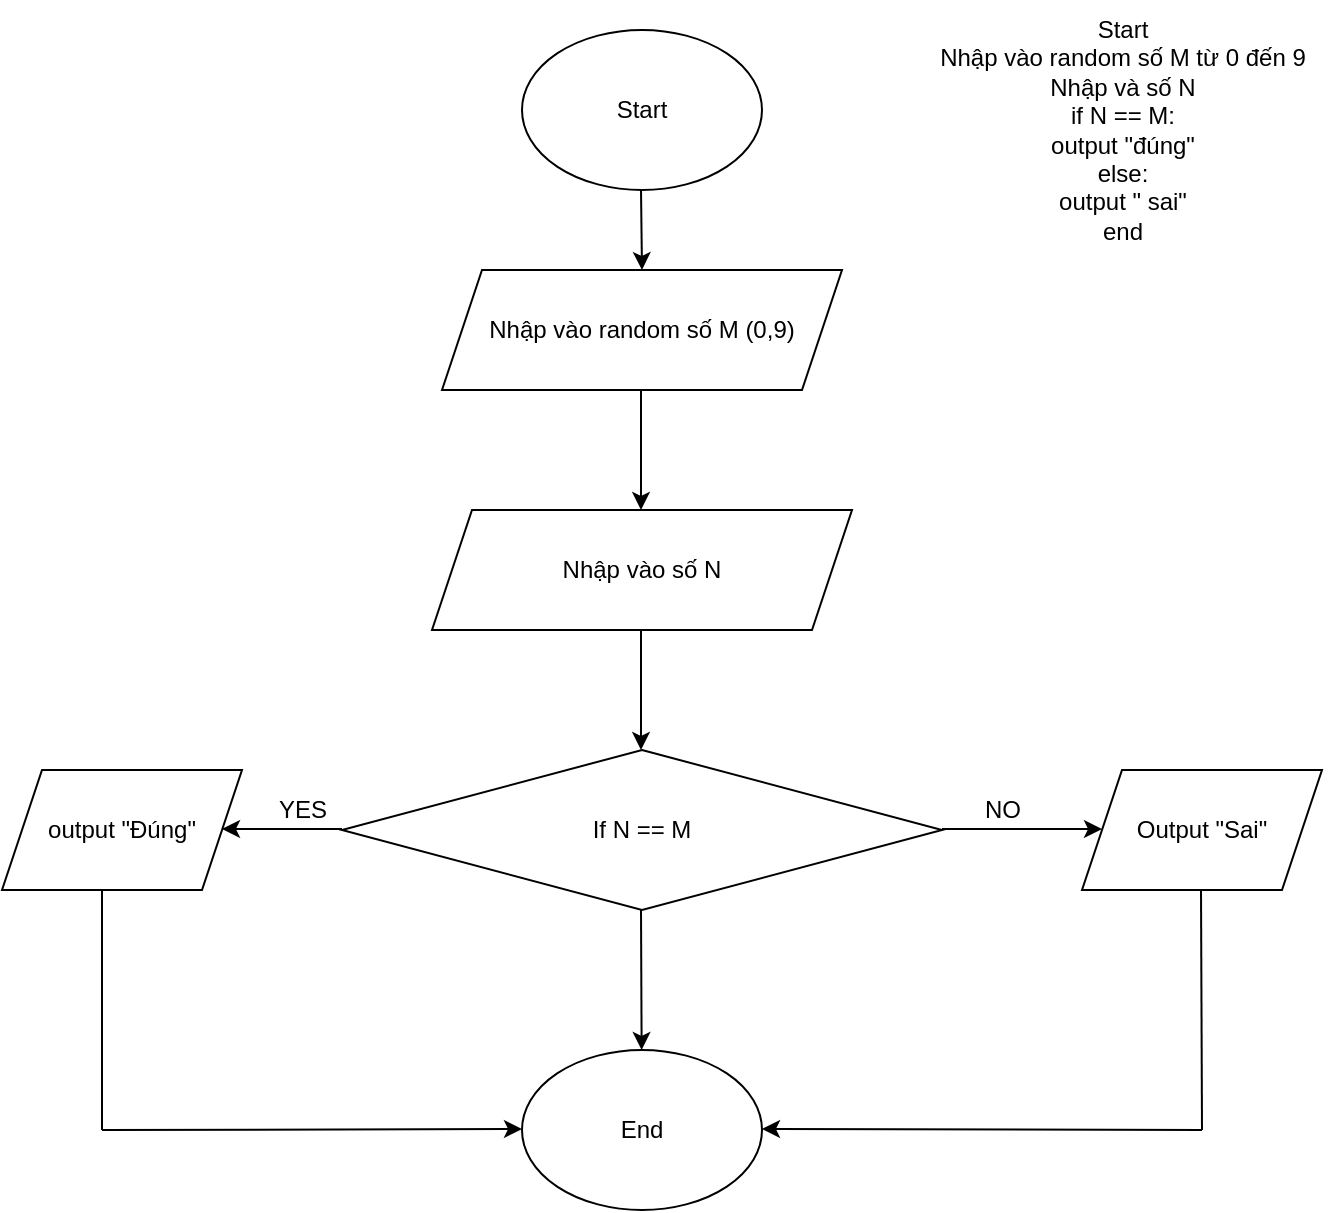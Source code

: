 <mxfile version="20.3.0" type="github">
  <diagram id="-VwlHUIZw6k9aPsMQ_BG" name="Trang-2">
    <mxGraphModel dx="1378" dy="788" grid="1" gridSize="10" guides="1" tooltips="1" connect="1" arrows="1" fold="1" page="1" pageScale="1" pageWidth="827" pageHeight="1169" math="0" shadow="0">
      <root>
        <mxCell id="0" />
        <mxCell id="1" parent="0" />
        <mxCell id="3DkeI2gA3g5fwGXKC463-1" value="Start" style="ellipse;whiteSpace=wrap;html=1;" vertex="1" parent="1">
          <mxGeometry x="300" y="40" width="120" height="80" as="geometry" />
        </mxCell>
        <mxCell id="3DkeI2gA3g5fwGXKC463-2" value="Nhập vào random số M (0,9)" style="shape=parallelogram;perimeter=parallelogramPerimeter;whiteSpace=wrap;html=1;fixedSize=1;" vertex="1" parent="1">
          <mxGeometry x="260" y="160" width="200" height="60" as="geometry" />
        </mxCell>
        <mxCell id="3DkeI2gA3g5fwGXKC463-3" value="Nhập vào số N" style="shape=parallelogram;perimeter=parallelogramPerimeter;whiteSpace=wrap;html=1;fixedSize=1;" vertex="1" parent="1">
          <mxGeometry x="255" y="280" width="210" height="60" as="geometry" />
        </mxCell>
        <mxCell id="3DkeI2gA3g5fwGXKC463-4" value="" style="endArrow=classic;html=1;rounded=0;" edge="1" parent="1">
          <mxGeometry width="50" height="50" relative="1" as="geometry">
            <mxPoint x="359.5" y="220" as="sourcePoint" />
            <mxPoint x="359.5" y="280" as="targetPoint" />
          </mxGeometry>
        </mxCell>
        <mxCell id="3DkeI2gA3g5fwGXKC463-5" value="" style="endArrow=classic;html=1;rounded=0;" edge="1" parent="1">
          <mxGeometry width="50" height="50" relative="1" as="geometry">
            <mxPoint x="359.5" y="120" as="sourcePoint" />
            <mxPoint x="360" y="160" as="targetPoint" />
          </mxGeometry>
        </mxCell>
        <mxCell id="3DkeI2gA3g5fwGXKC463-6" value="If N == M" style="rhombus;whiteSpace=wrap;html=1;" vertex="1" parent="1">
          <mxGeometry x="210" y="400" width="300" height="80" as="geometry" />
        </mxCell>
        <mxCell id="3DkeI2gA3g5fwGXKC463-7" value="" style="endArrow=classic;html=1;rounded=0;" edge="1" parent="1">
          <mxGeometry width="50" height="50" relative="1" as="geometry">
            <mxPoint x="359.5" y="340" as="sourcePoint" />
            <mxPoint x="359.5" y="400" as="targetPoint" />
          </mxGeometry>
        </mxCell>
        <mxCell id="3DkeI2gA3g5fwGXKC463-8" value="" style="endArrow=classic;html=1;rounded=0;" edge="1" parent="1">
          <mxGeometry width="50" height="50" relative="1" as="geometry">
            <mxPoint x="210" y="439.5" as="sourcePoint" />
            <mxPoint x="150" y="439.5" as="targetPoint" />
            <Array as="points">
              <mxPoint x="190" y="439.5" />
            </Array>
          </mxGeometry>
        </mxCell>
        <mxCell id="3DkeI2gA3g5fwGXKC463-9" value="" style="endArrow=classic;html=1;rounded=0;" edge="1" parent="1">
          <mxGeometry width="50" height="50" relative="1" as="geometry">
            <mxPoint x="510" y="439.5" as="sourcePoint" />
            <mxPoint x="590" y="439.5" as="targetPoint" />
          </mxGeometry>
        </mxCell>
        <mxCell id="3DkeI2gA3g5fwGXKC463-10" value="YES" style="text;html=1;align=center;verticalAlign=middle;resizable=0;points=[];autosize=1;strokeColor=none;fillColor=none;" vertex="1" parent="1">
          <mxGeometry x="165" y="415" width="50" height="30" as="geometry" />
        </mxCell>
        <mxCell id="3DkeI2gA3g5fwGXKC463-11" value="NO" style="text;html=1;align=center;verticalAlign=middle;resizable=0;points=[];autosize=1;strokeColor=none;fillColor=none;" vertex="1" parent="1">
          <mxGeometry x="520" y="415" width="40" height="30" as="geometry" />
        </mxCell>
        <mxCell id="3DkeI2gA3g5fwGXKC463-12" value="" style="endArrow=classic;html=1;rounded=0;" edge="1" parent="1" target="3DkeI2gA3g5fwGXKC463-13">
          <mxGeometry width="50" height="50" relative="1" as="geometry">
            <mxPoint x="359.5" y="480" as="sourcePoint" />
            <mxPoint x="359.5" y="530" as="targetPoint" />
          </mxGeometry>
        </mxCell>
        <mxCell id="3DkeI2gA3g5fwGXKC463-13" value="End&lt;br&gt;" style="ellipse;whiteSpace=wrap;html=1;" vertex="1" parent="1">
          <mxGeometry x="300" y="550" width="120" height="80" as="geometry" />
        </mxCell>
        <mxCell id="3DkeI2gA3g5fwGXKC463-14" value="output &quot;Đúng&quot;" style="shape=parallelogram;perimeter=parallelogramPerimeter;whiteSpace=wrap;html=1;fixedSize=1;" vertex="1" parent="1">
          <mxGeometry x="40" y="410" width="120" height="60" as="geometry" />
        </mxCell>
        <mxCell id="3DkeI2gA3g5fwGXKC463-15" value="Output &quot;Sai&quot;" style="shape=parallelogram;perimeter=parallelogramPerimeter;whiteSpace=wrap;html=1;fixedSize=1;" vertex="1" parent="1">
          <mxGeometry x="580" y="410" width="120" height="60" as="geometry" />
        </mxCell>
        <mxCell id="3DkeI2gA3g5fwGXKC463-20" value="" style="endArrow=classic;html=1;rounded=0;" edge="1" parent="1">
          <mxGeometry width="50" height="50" relative="1" as="geometry">
            <mxPoint x="90" y="590" as="sourcePoint" />
            <mxPoint x="300" y="589.5" as="targetPoint" />
          </mxGeometry>
        </mxCell>
        <mxCell id="3DkeI2gA3g5fwGXKC463-21" value="" style="endArrow=none;html=1;rounded=0;" edge="1" parent="1">
          <mxGeometry width="50" height="50" relative="1" as="geometry">
            <mxPoint x="90" y="590" as="sourcePoint" />
            <mxPoint x="90" y="470" as="targetPoint" />
          </mxGeometry>
        </mxCell>
        <mxCell id="3DkeI2gA3g5fwGXKC463-22" value="" style="endArrow=classic;html=1;rounded=0;" edge="1" parent="1">
          <mxGeometry width="50" height="50" relative="1" as="geometry">
            <mxPoint x="640" y="590" as="sourcePoint" />
            <mxPoint x="420" y="589.5" as="targetPoint" />
          </mxGeometry>
        </mxCell>
        <mxCell id="3DkeI2gA3g5fwGXKC463-23" value="" style="endArrow=none;html=1;rounded=0;" edge="1" parent="1">
          <mxGeometry width="50" height="50" relative="1" as="geometry">
            <mxPoint x="640" y="590" as="sourcePoint" />
            <mxPoint x="639.5" y="470" as="targetPoint" />
          </mxGeometry>
        </mxCell>
        <mxCell id="3DkeI2gA3g5fwGXKC463-24" value="Start&lt;br&gt;Nhập vào random số M từ 0 đến 9&lt;br&gt;Nhập và số N&lt;br&gt;if N == M:&lt;br&gt;output &quot;đúng&quot;&lt;br&gt;else:&lt;br&gt;output &quot; sai&quot;&lt;br&gt;end&lt;br&gt;" style="text;html=1;align=center;verticalAlign=middle;resizable=0;points=[];autosize=1;strokeColor=none;fillColor=none;" vertex="1" parent="1">
          <mxGeometry x="495" y="25" width="210" height="130" as="geometry" />
        </mxCell>
      </root>
    </mxGraphModel>
  </diagram>
</mxfile>
